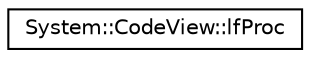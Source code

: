 digraph G
{
  edge [fontname="Helvetica",fontsize="10",labelfontname="Helvetica",labelfontsize="10"];
  node [fontname="Helvetica",fontsize="10",shape=record];
  rankdir="LR";
  Node1 [label="System::CodeView::lfProc",height=0.2,width=0.4,color="black", fillcolor="white", style="filled",URL="$struct_system_1_1_code_view_1_1lf_proc.html"];
}
